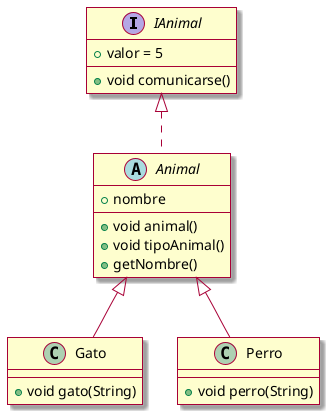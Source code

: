 @startuml
	' Luis Carrillo Gutiérrez - luis.carrillo@unap.edu.pe

	skin rose
	
	Interface IAnimal {
		+valor = 5
		+void comunicarse()
	}
	Abstract class Animal {
		+nombre
		+void animal()
		+void tipoAnimal()
		+getNombre()
	}
	class Gato {
		+void gato(String)
	}
	class Perro {
		+void perro(String) 
	}
	
	IAnimal <|.. Animal
	Animal <|-- Gato
	Animal <|-- Perro

@enduml